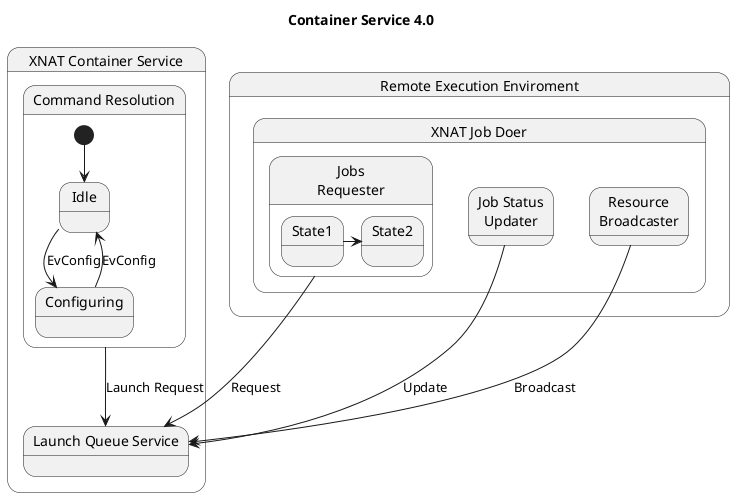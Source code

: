 @startuml
'https://plantuml.com/state-diagram

title Container Service 4.0


state "XNAT Container Service" as xcs {
    state "Command Resolution" as res {
      [*] --> Idle
      Idle --> Configuring : EvConfig
      Configuring --> Idle : EvConfig
    }

    res --> lqs : Launch Request

    state "Launch Queue Service" as lqs {
    }
}

state "Remote Execution Enviroment" as ree {

  state "XNAT Job Doer" as xjd {
     state "Jobs\nRequester" as jr {
        State1 -> State2
     }

     state "Job Status\nUpdater" as jsu {
     }

     state "Resource\nBroadcaster" as rb {
     }
  }
}
rb --> lqs : Broadcast
jr --> lqs : Request
jsu --> lqs : Update

@enduml